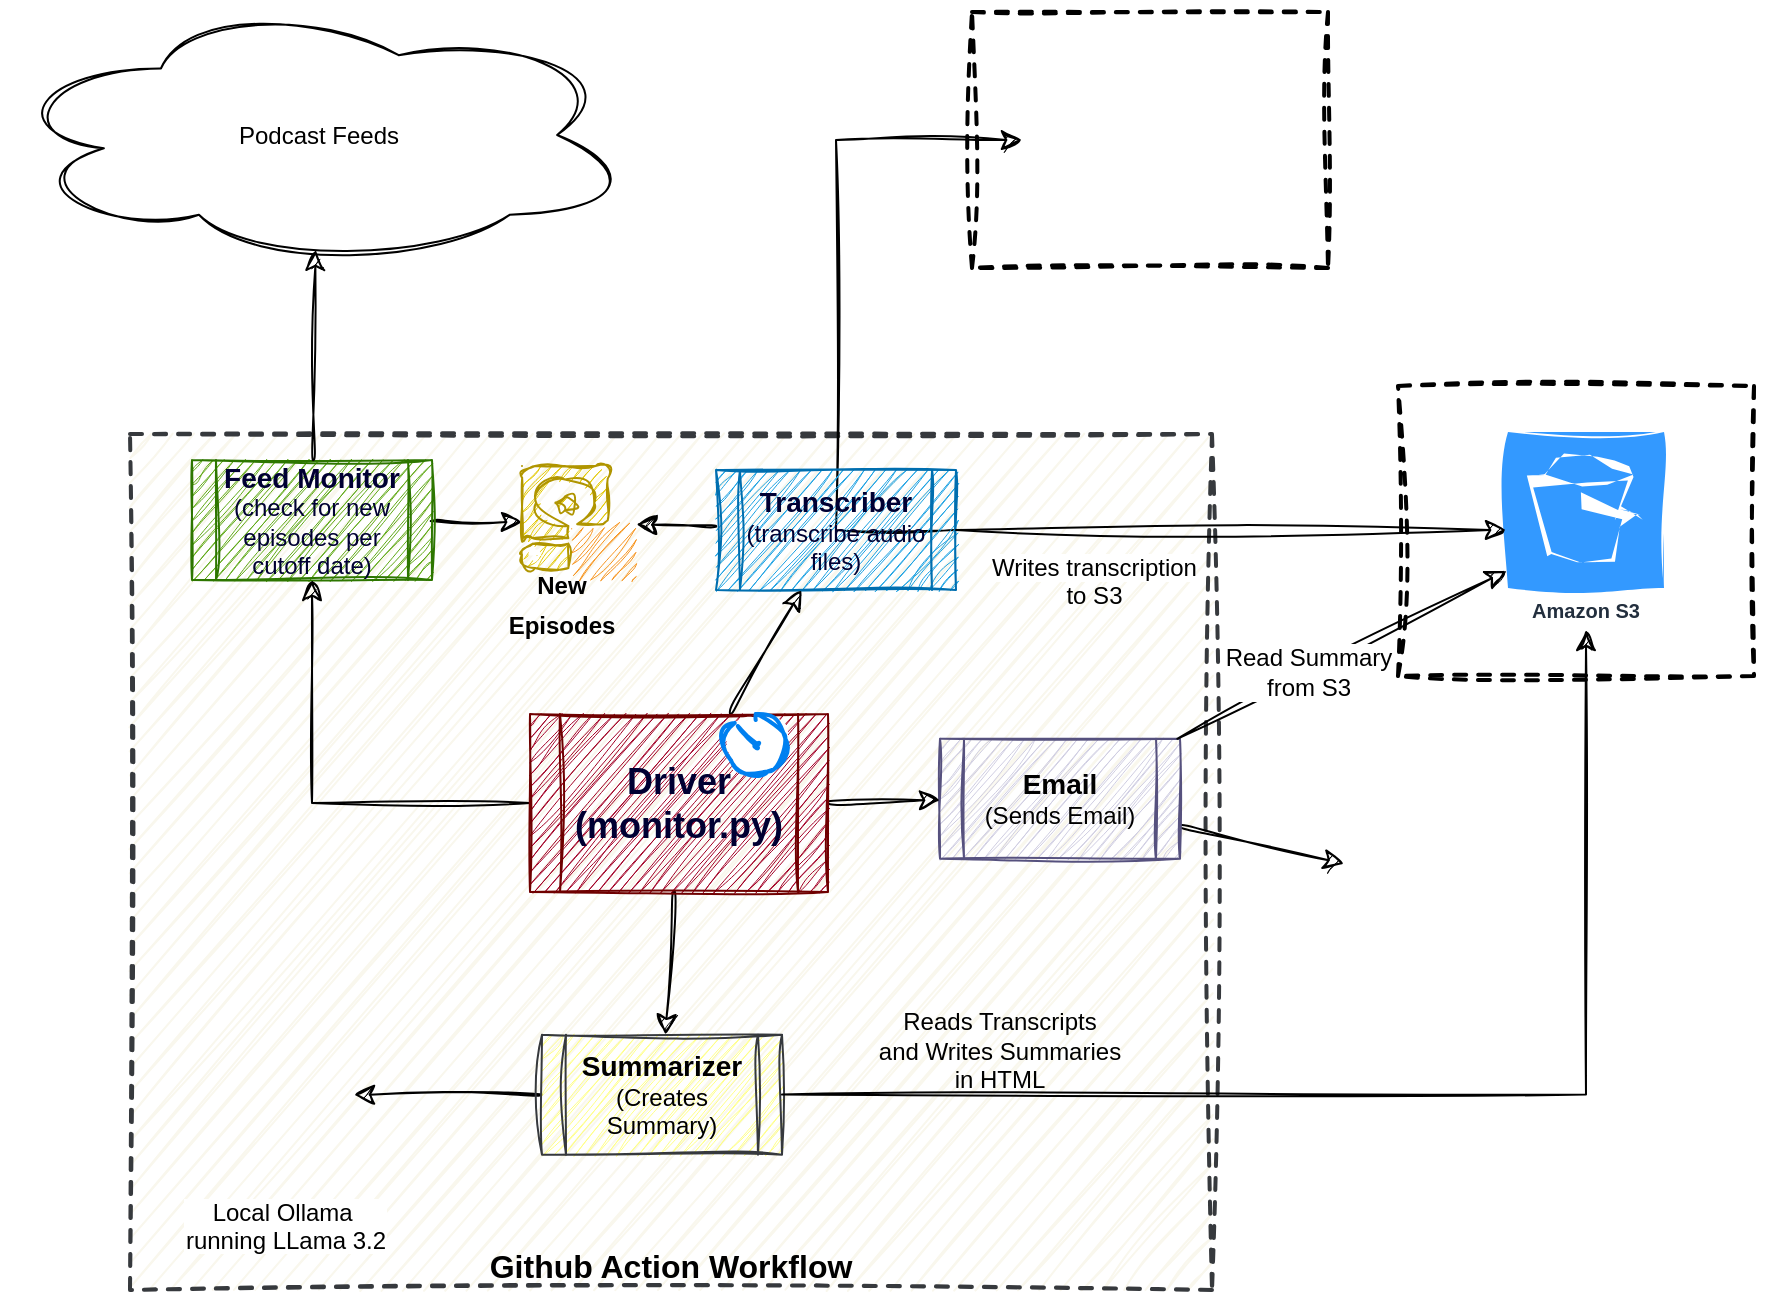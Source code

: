 <mxfile>
    <diagram name="Page-1" id="iSE-BYIHh8CY65DjldPa">
        <mxGraphModel dx="1570" dy="1209" grid="0" gridSize="10" guides="1" tooltips="1" connect="1" arrows="1" fold="1" page="0" pageScale="1" pageWidth="850" pageHeight="1100" math="0" shadow="0">
            <root>
                <mxCell id="0"/>
                <mxCell id="1" parent="0"/>
                <mxCell id="VPsLKvTVY1jadgCigQuc-1" value="Github Action Workflow" style="rounded=0;whiteSpace=wrap;html=1;dashed=1;strokeWidth=2;fillColor=#f9f7ed;strokeColor=#36393d;verticalAlign=bottom;fontSize=16;fontStyle=1;sketch=1;curveFitting=1;jiggle=2;" parent="1" vertex="1">
                    <mxGeometry x="-209" y="124" width="541" height="428" as="geometry"/>
                </mxCell>
                <mxCell id="VPsLKvTVY1jadgCigQuc-2" value="Podcast Feeds" style="ellipse;shape=cloud;whiteSpace=wrap;html=1;sketch=1;curveFitting=1;jiggle=2;rounded=0;" parent="1" vertex="1">
                    <mxGeometry x="-272.8" y="-92" width="317" height="133" as="geometry"/>
                </mxCell>
                <mxCell id="VPsLKvTVY1jadgCigQuc-9" style="edgeStyle=none;curved=1;rounded=0;orthogonalLoop=1;jettySize=auto;html=1;fontSize=12;startSize=8;endSize=8;sketch=1;curveFitting=1;jiggle=2;" parent="1" source="VPsLKvTVY1jadgCigQuc-3" target="VPsLKvTVY1jadgCigQuc-8" edge="1">
                    <mxGeometry relative="1" as="geometry"/>
                </mxCell>
                <mxCell id="VPsLKvTVY1jadgCigQuc-3" value="&lt;b&gt;&lt;font style=&quot;font-size: 14px;&quot;&gt;Feed Monitor&lt;/font&gt;&lt;/b&gt;&lt;br&gt;(check for new episodes per cutoff date)" style="shape=process;whiteSpace=wrap;html=1;backgroundOutline=1;sketch=1;curveFitting=1;jiggle=2;rounded=0;fillColor=#60a917;fontColor=#000033;strokeColor=#2D7600;" parent="1" vertex="1">
                    <mxGeometry x="-178" y="137" width="120" height="60" as="geometry"/>
                </mxCell>
                <mxCell id="VPsLKvTVY1jadgCigQuc-4" style="edgeStyle=none;curved=1;rounded=0;orthogonalLoop=1;jettySize=auto;html=1;entryX=0.494;entryY=0.932;entryDx=0;entryDy=0;entryPerimeter=0;fontSize=12;startSize=8;endSize=8;sketch=1;curveFitting=1;jiggle=2;" parent="1" source="VPsLKvTVY1jadgCigQuc-3" target="VPsLKvTVY1jadgCigQuc-2" edge="1">
                    <mxGeometry relative="1" as="geometry"/>
                </mxCell>
                <mxCell id="VPsLKvTVY1jadgCigQuc-12" style="edgeStyle=orthogonalEdgeStyle;rounded=0;orthogonalLoop=1;jettySize=auto;html=1;entryX=0.5;entryY=1;entryDx=0;entryDy=0;fontSize=12;startSize=8;endSize=8;sketch=1;curveFitting=1;jiggle=2;" parent="1" source="VPsLKvTVY1jadgCigQuc-10" target="VPsLKvTVY1jadgCigQuc-3" edge="1">
                    <mxGeometry relative="1" as="geometry"/>
                </mxCell>
                <mxCell id="VPsLKvTVY1jadgCigQuc-16" value="" style="group;sketch=1;curveFitting=1;jiggle=2;rounded=0;" parent="1" vertex="1" connectable="0">
                    <mxGeometry x="212" y="-87" width="178" height="128" as="geometry"/>
                </mxCell>
                <mxCell id="VPsLKvTVY1jadgCigQuc-14" value="" style="rounded=0;whiteSpace=wrap;html=1;dashed=1;strokeWidth=2;sketch=1;curveFitting=1;jiggle=2;" parent="VPsLKvTVY1jadgCigQuc-16" vertex="1">
                    <mxGeometry width="178" height="128" as="geometry"/>
                </mxCell>
                <mxCell id="VPsLKvTVY1jadgCigQuc-15" value="" style="shape=image;verticalLabelPosition=bottom;labelBackgroundColor=default;verticalAlign=top;aspect=fixed;imageAspect=0;image=https://miro.medium.com/v2/resize:fit:690/1*PCGbnvnYY9SYIjyXvwOHkw.png;sketch=1;curveFitting=1;jiggle=2;rounded=0;" parent="VPsLKvTVY1jadgCigQuc-16" vertex="1">
                    <mxGeometry x="25" y="30.16" width="121" height="67.69" as="geometry"/>
                </mxCell>
                <mxCell id="VPsLKvTVY1jadgCigQuc-18" style="edgeStyle=none;curved=1;rounded=0;orthogonalLoop=1;jettySize=auto;html=1;fontSize=12;startSize=8;endSize=8;sketch=1;curveFitting=1;jiggle=2;" parent="1" source="VPsLKvTVY1jadgCigQuc-17" target="VPsLKvTVY1jadgCigQuc-8" edge="1">
                    <mxGeometry relative="1" as="geometry"/>
                </mxCell>
                <mxCell id="VPsLKvTVY1jadgCigQuc-19" style="edgeStyle=orthogonalEdgeStyle;rounded=0;orthogonalLoop=1;jettySize=auto;html=1;fontSize=12;startSize=8;endSize=8;exitX=1;exitY=0.5;exitDx=0;exitDy=0;sketch=1;curveFitting=1;jiggle=2;" parent="1" source="VPsLKvTVY1jadgCigQuc-17" target="VPsLKvTVY1jadgCigQuc-15" edge="1">
                    <mxGeometry relative="1" as="geometry">
                        <Array as="points">
                            <mxPoint x="144" y="172"/>
                            <mxPoint x="144" y="-23"/>
                        </Array>
                    </mxGeometry>
                </mxCell>
                <mxCell id="VPsLKvTVY1jadgCigQuc-17" value="&lt;span style=&quot;font-size: 14px;&quot;&gt;&lt;b&gt;Transcriber&lt;br&gt;&lt;/b&gt;&lt;/span&gt;(transcribe audio files)" style="shape=process;whiteSpace=wrap;html=1;backgroundOutline=1;sketch=1;curveFitting=1;jiggle=2;rounded=0;fillColor=#1ba1e2;fontColor=#000033;strokeColor=#006EAF;" parent="1" vertex="1">
                    <mxGeometry x="84" y="142" width="120" height="60" as="geometry"/>
                </mxCell>
                <mxCell id="VPsLKvTVY1jadgCigQuc-23" value="" style="group;rounded=0;" parent="1" vertex="1" connectable="0">
                    <mxGeometry x="-23.0" y="140" width="67.2" height="83" as="geometry"/>
                </mxCell>
                <mxCell id="VPsLKvTVY1jadgCigQuc-8" value="" style="shadow=0;dashed=0;html=1;strokeColor=#B09500;fillColor=#e3c800;labelPosition=center;verticalLabelPosition=bottom;verticalAlign=top;align=center;outlineConnect=0;shape=mxgraph.veeam.local_disk;sketch=1;curveFitting=1;jiggle=2;rounded=0;fontColor=#000000;" parent="VPsLKvTVY1jadgCigQuc-23" vertex="1">
                    <mxGeometry x="10" width="57.2" height="56.8" as="geometry"/>
                </mxCell>
                <mxCell id="VPsLKvTVY1jadgCigQuc-22" value="&lt;font style=&quot;font-size: 12px;&quot;&gt;&lt;b&gt;New&lt;br&gt;Episodes&lt;/b&gt;&lt;/font&gt;" style="text;html=1;align=center;verticalAlign=middle;whiteSpace=wrap;rounded=0;fontSize=16;sketch=1;curveFitting=1;jiggle=2;" parent="VPsLKvTVY1jadgCigQuc-23" vertex="1">
                    <mxGeometry y="53" width="60" height="30" as="geometry"/>
                </mxCell>
                <mxCell id="VPsLKvTVY1jadgCigQuc-24" style="edgeStyle=none;curved=1;rounded=0;orthogonalLoop=1;jettySize=auto;html=1;fontSize=12;startSize=8;endSize=8;sketch=1;curveFitting=1;jiggle=2;" parent="1" source="VPsLKvTVY1jadgCigQuc-10" target="VPsLKvTVY1jadgCigQuc-17" edge="1">
                    <mxGeometry relative="1" as="geometry"/>
                </mxCell>
                <mxCell id="VPsLKvTVY1jadgCigQuc-29" style="edgeStyle=none;curved=1;rounded=0;orthogonalLoop=1;jettySize=auto;html=1;fontSize=12;startSize=8;endSize=8;sketch=1;curveFitting=1;jiggle=2;" parent="1" source="VPsLKvTVY1jadgCigQuc-25" target="VPsLKvTVY1jadgCigQuc-28" edge="1">
                    <mxGeometry relative="1" as="geometry"/>
                </mxCell>
                <mxCell id="VPsLKvTVY1jadgCigQuc-25" value="&lt;span style=&quot;font-size: 14px;&quot;&gt;&lt;b&gt;Summarizer&lt;br&gt;&lt;/b&gt;&lt;/span&gt;(Creates Summary)" style="shape=process;whiteSpace=wrap;html=1;backgroundOutline=1;sketch=1;curveFitting=1;jiggle=2;rounded=0;fillColor=#ffff88;strokeColor=#36393d;" parent="1" vertex="1">
                    <mxGeometry x="-3" y="424.34" width="120" height="60" as="geometry"/>
                </mxCell>
                <mxCell id="VPsLKvTVY1jadgCigQuc-28" value="Local Ollama &#10;running LLama 3.2" style="shape=image;verticalLabelPosition=bottom;labelBackgroundColor=default;verticalAlign=top;aspect=fixed;imageAspect=0;image=https://ih1.redbubble.net/image.5611428487.053/bg,f8f8f8-flat,750x,075,f-pad,750x1000,f8f8f8.jpg;sketch=1;curveFitting=1;jiggle=2;rounded=0;" parent="1" vertex="1">
                    <mxGeometry x="-165" y="409" width="68" height="90.67" as="geometry"/>
                </mxCell>
                <mxCell id="VPsLKvTVY1jadgCigQuc-30" style="edgeStyle=none;curved=1;rounded=0;orthogonalLoop=1;jettySize=auto;html=1;fontSize=12;startSize=8;endSize=8;sketch=1;curveFitting=1;jiggle=2;" parent="1" source="VPsLKvTVY1jadgCigQuc-10" target="VPsLKvTVY1jadgCigQuc-25" edge="1">
                    <mxGeometry relative="1" as="geometry"/>
                </mxCell>
                <mxCell id="VPsLKvTVY1jadgCigQuc-35" style="edgeStyle=none;curved=1;rounded=0;orthogonalLoop=1;jettySize=auto;html=1;fontSize=12;startSize=8;endSize=8;sketch=1;curveFitting=1;jiggle=2;" parent="1" source="VPsLKvTVY1jadgCigQuc-31" target="VPsLKvTVY1jadgCigQuc-34" edge="1">
                    <mxGeometry relative="1" as="geometry"/>
                </mxCell>
                <mxCell id="VPsLKvTVY1jadgCigQuc-31" value="&lt;span style=&quot;font-size: 14px;&quot;&gt;&lt;b&gt;Email&lt;br&gt;&lt;/b&gt;&lt;/span&gt;(Sends Email)" style="shape=process;whiteSpace=wrap;html=1;backgroundOutline=1;sketch=1;curveFitting=1;jiggle=2;rounded=0;fillColor=#d0cee2;strokeColor=#56517e;" parent="1" vertex="1">
                    <mxGeometry x="196" y="276.38" width="120" height="60" as="geometry"/>
                </mxCell>
                <mxCell id="VPsLKvTVY1jadgCigQuc-32" style="edgeStyle=none;curved=1;rounded=0;orthogonalLoop=1;jettySize=auto;html=1;fontSize=12;startSize=8;endSize=8;sketch=1;curveFitting=1;jiggle=2;" parent="1" source="VPsLKvTVY1jadgCigQuc-10" target="VPsLKvTVY1jadgCigQuc-31" edge="1">
                    <mxGeometry relative="1" as="geometry"/>
                </mxCell>
                <mxCell id="VPsLKvTVY1jadgCigQuc-36" value="" style="group;rounded=0;glass=0;shadow=1;sketch=1;curveFitting=1;jiggle=2;" parent="1" vertex="1" connectable="0">
                    <mxGeometry x="425" y="62" width="178" height="183" as="geometry"/>
                </mxCell>
                <mxCell id="VPsLKvTVY1jadgCigQuc-5" value="" style="rounded=0;whiteSpace=wrap;html=1;dashed=1;strokeWidth=2;sketch=1;curveFitting=1;jiggle=2;" parent="VPsLKvTVY1jadgCigQuc-36" vertex="1">
                    <mxGeometry y="38" width="178" height="145" as="geometry"/>
                </mxCell>
                <mxCell id="VPsLKvTVY1jadgCigQuc-7" value="Amazon S3" style="sketch=1;outlineConnect=0;fontColor=#232F3E;gradientColor=none;strokeColor=#ffffff;fillColor=#3399FF;dashed=0;verticalLabelPosition=middle;verticalAlign=bottom;align=center;html=1;whiteSpace=wrap;fontSize=10;fontStyle=1;spacing=3;shape=mxgraph.aws4.productIcon;prIcon=mxgraph.aws4.s3;curveFitting=1;jiggle=2;rounded=0;" parent="VPsLKvTVY1jadgCigQuc-36" vertex="1">
                    <mxGeometry x="54" y="60" width="80" height="100" as="geometry"/>
                </mxCell>
                <mxCell id="VPsLKvTVY1jadgCigQuc-38" value="&lt;span style=&quot;color: rgb(0, 0, 0); font-family: Helvetica; font-size: 12px; font-style: normal; font-variant-ligatures: normal; font-variant-caps: normal; font-weight: 400; letter-spacing: normal; orphans: 2; text-align: center; text-indent: 0px; text-transform: none; widows: 2; word-spacing: 0px; -webkit-text-stroke-width: 0px; white-space: nowrap; background-color: rgb(255, 255, 255); text-decoration-thickness: initial; text-decoration-style: initial; text-decoration-color: initial; display: inline !important; float: none;&quot;&gt;Writes transcription&lt;/span&gt;&lt;div style=&quot;forced-color-adjust: none; color: rgb(0, 0, 0); font-family: Helvetica; font-size: 12px; font-style: normal; font-variant-ligatures: normal; font-variant-caps: normal; font-weight: 400; letter-spacing: normal; orphans: 2; text-align: center; text-indent: 0px; text-transform: none; widows: 2; word-spacing: 0px; -webkit-text-stroke-width: 0px; white-space: nowrap; text-decoration-thickness: initial; text-decoration-style: initial; text-decoration-color: initial;&quot;&gt;to S3&lt;/div&gt;" style="text;whiteSpace=wrap;html=1;sketch=1;curveFitting=1;jiggle=2;rounded=0;" parent="1" vertex="1">
                    <mxGeometry x="220" y="177" width="130" height="51" as="geometry"/>
                </mxCell>
                <mxCell id="VPsLKvTVY1jadgCigQuc-37" style="edgeStyle=orthogonalEdgeStyle;rounded=0;orthogonalLoop=1;jettySize=auto;html=1;fontSize=12;startSize=8;endSize=8;sketch=1;curveFitting=1;jiggle=2;" parent="1" source="VPsLKvTVY1jadgCigQuc-17" target="VPsLKvTVY1jadgCigQuc-7" edge="1">
                    <mxGeometry relative="1" as="geometry"/>
                </mxCell>
                <mxCell id="VPsLKvTVY1jadgCigQuc-10" value="&lt;b&gt;&lt;font style=&quot;font-size: 18px;&quot;&gt;Driver (monitor.py)&lt;/font&gt;&lt;/b&gt;" style="shape=process;whiteSpace=wrap;html=1;backgroundOutline=1;sketch=1;curveFitting=1;jiggle=2;rounded=0;fillColor=#a20025;strokeColor=#6F0000;fontColor=#000033;" parent="1" vertex="1">
                    <mxGeometry x="-9" y="264" width="149" height="89" as="geometry"/>
                </mxCell>
                <mxCell id="VPsLKvTVY1jadgCigQuc-11" value="" style="html=1;verticalLabelPosition=bottom;align=center;labelBackgroundColor=#ffffff;verticalAlign=top;strokeWidth=2;strokeColor=#0080F0;shadow=0;dashed=0;shape=mxgraph.ios7.icons.gauge;sketch=1;curveFitting=1;jiggle=2;rounded=0;" parent="1" vertex="1">
                    <mxGeometry x="87.6" y="264" width="32.4" height="31.5" as="geometry"/>
                </mxCell>
                <mxCell id="VPsLKvTVY1jadgCigQuc-34" value="" style="shape=image;verticalLabelPosition=bottom;labelBackgroundColor=default;verticalAlign=top;aspect=fixed;imageAspect=0;image=https://i.pinimg.com/736x/98/d3/0c/98d30cfcde53c203166b1442f1ecaede.jpg;sketch=1;curveFitting=1;jiggle=2;rounded=0;" parent="1" vertex="1">
                    <mxGeometry x="398" y="298" width="106" height="106" as="geometry"/>
                </mxCell>
                <mxCell id="VPsLKvTVY1jadgCigQuc-33" style="edgeStyle=none;curved=1;rounded=0;orthogonalLoop=1;jettySize=auto;html=1;fontSize=12;startSize=8;endSize=8;sketch=1;curveFitting=1;jiggle=2;" parent="1" source="VPsLKvTVY1jadgCigQuc-31" target="VPsLKvTVY1jadgCigQuc-7" edge="1">
                    <mxGeometry relative="1" as="geometry"/>
                </mxCell>
                <mxCell id="VPsLKvTVY1jadgCigQuc-39" value="Read Summary&lt;div&gt;from S3&lt;/div&gt;" style="edgeLabel;html=1;align=center;verticalAlign=middle;resizable=0;points=[];fontSize=12;sketch=1;curveFitting=1;jiggle=2;rounded=0;" parent="VPsLKvTVY1jadgCigQuc-33" vertex="1" connectable="0">
                    <mxGeometry x="-0.202" relative="1" as="geometry">
                        <mxPoint as="offset"/>
                    </mxGeometry>
                </mxCell>
                <mxCell id="VPsLKvTVY1jadgCigQuc-26" style="edgeStyle=orthogonalEdgeStyle;rounded=0;orthogonalLoop=1;jettySize=auto;html=1;fontSize=12;startSize=8;endSize=8;sketch=1;curveFitting=1;jiggle=2;" parent="1" source="VPsLKvTVY1jadgCigQuc-25" target="VPsLKvTVY1jadgCigQuc-7" edge="1">
                    <mxGeometry relative="1" as="geometry"/>
                </mxCell>
                <mxCell id="VPsLKvTVY1jadgCigQuc-40" value="&lt;span style=&quot;font-size: 12px; text-wrap: nowrap;&quot;&gt;Reads Transcripts&lt;/span&gt;&lt;div style=&quot;font-size: 12px; text-wrap: nowrap;&quot;&gt;and Writes Summaries&lt;/div&gt;&lt;div style=&quot;font-size: 12px; text-wrap: nowrap;&quot;&gt;in HTML&lt;/div&gt;" style="text;strokeColor=none;fillColor=none;html=1;align=center;verticalAlign=middle;whiteSpace=wrap;rounded=0;fontSize=16;sketch=1;curveFitting=1;jiggle=2;" parent="1" vertex="1">
                    <mxGeometry x="196" y="415" width="60" height="30" as="geometry"/>
                </mxCell>
                <mxCell id="2" value="" style="shape=image;verticalLabelPosition=bottom;labelBackgroundColor=default;verticalAlign=top;aspect=fixed;imageAspect=0;image=https://media2.dev.to/dynamic/image/width=1080,height=1080,fit=cover,gravity=auto,format=auto/https%3A%2F%2Fdev-to-uploads.s3.amazonaws.com%2Fuploads%2Farticles%2Fft4iy3x3bugjdroygk1b.png;sketch=1;curveFitting=1;jiggle=2;rounded=0;" parent="1" vertex="1">
                    <mxGeometry x="239" y="466" width="86" height="86" as="geometry"/>
                </mxCell>
            </root>
        </mxGraphModel>
    </diagram>
</mxfile>